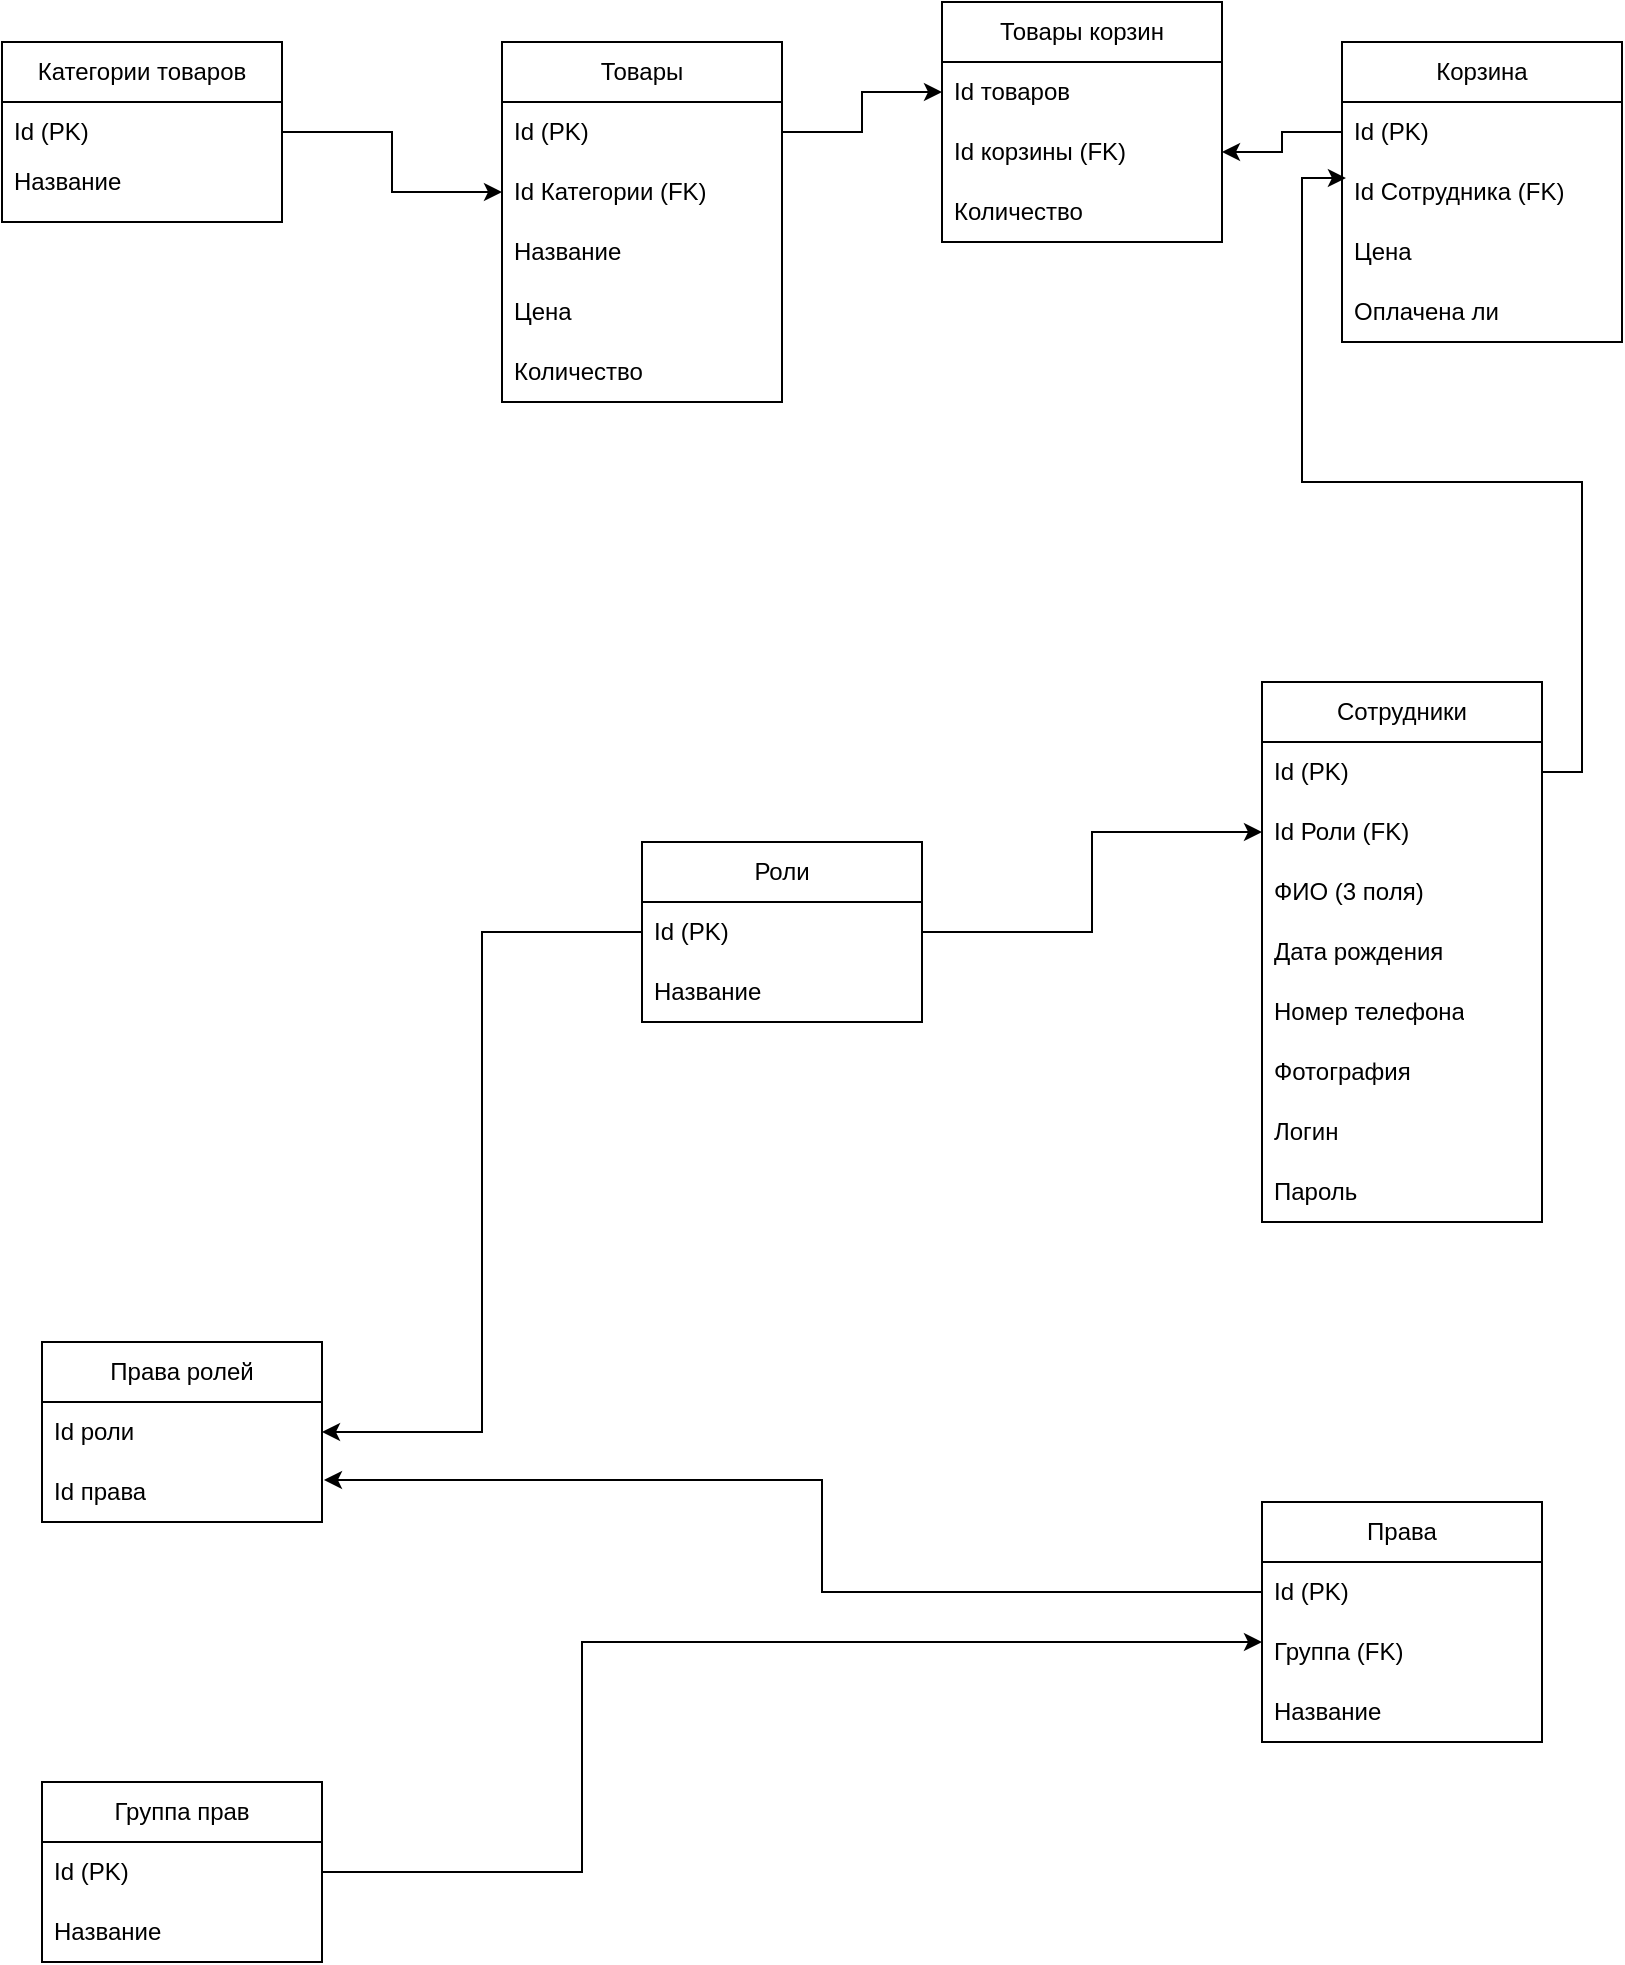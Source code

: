 <mxfile version="24.6.4" type="device">
  <diagram name="Страница — 1" id="CcEPx4oecjYGk3mtRgMU">
    <mxGraphModel dx="2233" dy="1140" grid="1" gridSize="10" guides="1" tooltips="1" connect="1" arrows="1" fold="1" page="1" pageScale="1" pageWidth="827" pageHeight="1169" math="0" shadow="0">
      <root>
        <mxCell id="0" />
        <mxCell id="1" parent="0" />
        <mxCell id="T_3XjaEELYVIqu0VH1Q0-2" value="Товары" style="swimlane;fontStyle=0;childLayout=stackLayout;horizontal=1;startSize=30;horizontalStack=0;resizeParent=1;resizeParentMax=0;resizeLast=0;collapsible=1;marginBottom=0;whiteSpace=wrap;html=1;" parent="1" vertex="1">
          <mxGeometry x="260" y="40" width="140" height="180" as="geometry" />
        </mxCell>
        <mxCell id="T_3XjaEELYVIqu0VH1Q0-3" value="Id (PK)" style="text;strokeColor=none;fillColor=none;align=left;verticalAlign=middle;spacingLeft=4;spacingRight=4;overflow=hidden;points=[[0,0.5],[1,0.5]];portConstraint=eastwest;rotatable=0;whiteSpace=wrap;html=1;" parent="T_3XjaEELYVIqu0VH1Q0-2" vertex="1">
          <mxGeometry y="30" width="140" height="30" as="geometry" />
        </mxCell>
        <mxCell id="T_3XjaEELYVIqu0VH1Q0-12" value="Id Категории (FK)" style="text;strokeColor=none;fillColor=none;align=left;verticalAlign=middle;spacingLeft=4;spacingRight=4;overflow=hidden;points=[[0,0.5],[1,0.5]];portConstraint=eastwest;rotatable=0;whiteSpace=wrap;html=1;" parent="T_3XjaEELYVIqu0VH1Q0-2" vertex="1">
          <mxGeometry y="60" width="140" height="30" as="geometry" />
        </mxCell>
        <mxCell id="T_3XjaEELYVIqu0VH1Q0-4" value="Название" style="text;strokeColor=none;fillColor=none;align=left;verticalAlign=middle;spacingLeft=4;spacingRight=4;overflow=hidden;points=[[0,0.5],[1,0.5]];portConstraint=eastwest;rotatable=0;whiteSpace=wrap;html=1;" parent="T_3XjaEELYVIqu0VH1Q0-2" vertex="1">
          <mxGeometry y="90" width="140" height="30" as="geometry" />
        </mxCell>
        <mxCell id="T_3XjaEELYVIqu0VH1Q0-10" value="Цена" style="text;strokeColor=none;fillColor=none;align=left;verticalAlign=middle;spacingLeft=4;spacingRight=4;overflow=hidden;points=[[0,0.5],[1,0.5]];portConstraint=eastwest;rotatable=0;whiteSpace=wrap;html=1;" parent="T_3XjaEELYVIqu0VH1Q0-2" vertex="1">
          <mxGeometry y="120" width="140" height="30" as="geometry" />
        </mxCell>
        <mxCell id="T_3XjaEELYVIqu0VH1Q0-11" value="Количество" style="text;strokeColor=none;fillColor=none;align=left;verticalAlign=middle;spacingLeft=4;spacingRight=4;overflow=hidden;points=[[0,0.5],[1,0.5]];portConstraint=eastwest;rotatable=0;whiteSpace=wrap;html=1;" parent="T_3XjaEELYVIqu0VH1Q0-2" vertex="1">
          <mxGeometry y="150" width="140" height="30" as="geometry" />
        </mxCell>
        <mxCell id="T_3XjaEELYVIqu0VH1Q0-13" value="Категории товаров" style="swimlane;fontStyle=0;childLayout=stackLayout;horizontal=1;startSize=30;horizontalStack=0;resizeParent=1;resizeParentMax=0;resizeLast=0;collapsible=1;marginBottom=0;whiteSpace=wrap;html=1;" parent="1" vertex="1">
          <mxGeometry x="10" y="40" width="140" height="90" as="geometry" />
        </mxCell>
        <mxCell id="T_3XjaEELYVIqu0VH1Q0-14" value="Id (PK)" style="text;strokeColor=none;fillColor=none;align=left;verticalAlign=middle;spacingLeft=4;spacingRight=4;overflow=hidden;points=[[0,0.5],[1,0.5]];portConstraint=eastwest;rotatable=0;whiteSpace=wrap;html=1;" parent="T_3XjaEELYVIqu0VH1Q0-13" vertex="1">
          <mxGeometry y="30" width="140" height="30" as="geometry" />
        </mxCell>
        <mxCell id="T_3XjaEELYVIqu0VH1Q0-15" value="Название&lt;div&gt;&lt;div&gt;&lt;br&gt;&lt;/div&gt;&lt;/div&gt;" style="text;strokeColor=none;fillColor=none;align=left;verticalAlign=middle;spacingLeft=4;spacingRight=4;overflow=hidden;points=[[0,0.5],[1,0.5]];portConstraint=eastwest;rotatable=0;whiteSpace=wrap;html=1;" parent="T_3XjaEELYVIqu0VH1Q0-13" vertex="1">
          <mxGeometry y="60" width="140" height="30" as="geometry" />
        </mxCell>
        <mxCell id="T_3XjaEELYVIqu0VH1Q0-20" style="edgeStyle=orthogonalEdgeStyle;rounded=0;orthogonalLoop=1;jettySize=auto;html=1;entryX=0;entryY=0.5;entryDx=0;entryDy=0;" parent="1" source="T_3XjaEELYVIqu0VH1Q0-14" target="T_3XjaEELYVIqu0VH1Q0-12" edge="1">
          <mxGeometry relative="1" as="geometry" />
        </mxCell>
        <mxCell id="T_3XjaEELYVIqu0VH1Q0-21" value="Сотрудники" style="swimlane;fontStyle=0;childLayout=stackLayout;horizontal=1;startSize=30;horizontalStack=0;resizeParent=1;resizeParentMax=0;resizeLast=0;collapsible=1;marginBottom=0;whiteSpace=wrap;html=1;" parent="1" vertex="1">
          <mxGeometry x="640" y="360" width="140" height="270" as="geometry" />
        </mxCell>
        <mxCell id="T_3XjaEELYVIqu0VH1Q0-22" value="Id (PK)" style="text;strokeColor=none;fillColor=none;align=left;verticalAlign=middle;spacingLeft=4;spacingRight=4;overflow=hidden;points=[[0,0.5],[1,0.5]];portConstraint=eastwest;rotatable=0;whiteSpace=wrap;html=1;" parent="T_3XjaEELYVIqu0VH1Q0-21" vertex="1">
          <mxGeometry y="30" width="140" height="30" as="geometry" />
        </mxCell>
        <mxCell id="T_3XjaEELYVIqu0VH1Q0-28" value="Id Роли (FK)" style="text;strokeColor=none;fillColor=none;align=left;verticalAlign=middle;spacingLeft=4;spacingRight=4;overflow=hidden;points=[[0,0.5],[1,0.5]];portConstraint=eastwest;rotatable=0;whiteSpace=wrap;html=1;" parent="T_3XjaEELYVIqu0VH1Q0-21" vertex="1">
          <mxGeometry y="60" width="140" height="30" as="geometry" />
        </mxCell>
        <mxCell id="T_3XjaEELYVIqu0VH1Q0-23" value="ФИО (3 поля)" style="text;strokeColor=none;fillColor=none;align=left;verticalAlign=middle;spacingLeft=4;spacingRight=4;overflow=hidden;points=[[0,0.5],[1,0.5]];portConstraint=eastwest;rotatable=0;whiteSpace=wrap;html=1;" parent="T_3XjaEELYVIqu0VH1Q0-21" vertex="1">
          <mxGeometry y="90" width="140" height="30" as="geometry" />
        </mxCell>
        <mxCell id="T_3XjaEELYVIqu0VH1Q0-25" value="Дата рождения" style="text;strokeColor=none;fillColor=none;align=left;verticalAlign=middle;spacingLeft=4;spacingRight=4;overflow=hidden;points=[[0,0.5],[1,0.5]];portConstraint=eastwest;rotatable=0;whiteSpace=wrap;html=1;" parent="T_3XjaEELYVIqu0VH1Q0-21" vertex="1">
          <mxGeometry y="120" width="140" height="30" as="geometry" />
        </mxCell>
        <mxCell id="T_3XjaEELYVIqu0VH1Q0-26" value="Номер телефона" style="text;strokeColor=none;fillColor=none;align=left;verticalAlign=middle;spacingLeft=4;spacingRight=4;overflow=hidden;points=[[0,0.5],[1,0.5]];portConstraint=eastwest;rotatable=0;whiteSpace=wrap;html=1;" parent="T_3XjaEELYVIqu0VH1Q0-21" vertex="1">
          <mxGeometry y="150" width="140" height="30" as="geometry" />
        </mxCell>
        <mxCell id="T_3XjaEELYVIqu0VH1Q0-27" value="Фотография" style="text;strokeColor=none;fillColor=none;align=left;verticalAlign=middle;spacingLeft=4;spacingRight=4;overflow=hidden;points=[[0,0.5],[1,0.5]];portConstraint=eastwest;rotatable=0;whiteSpace=wrap;html=1;" parent="T_3XjaEELYVIqu0VH1Q0-21" vertex="1">
          <mxGeometry y="180" width="140" height="30" as="geometry" />
        </mxCell>
        <mxCell id="T_3XjaEELYVIqu0VH1Q0-29" value="Логин" style="text;strokeColor=none;fillColor=none;align=left;verticalAlign=middle;spacingLeft=4;spacingRight=4;overflow=hidden;points=[[0,0.5],[1,0.5]];portConstraint=eastwest;rotatable=0;whiteSpace=wrap;html=1;" parent="T_3XjaEELYVIqu0VH1Q0-21" vertex="1">
          <mxGeometry y="210" width="140" height="30" as="geometry" />
        </mxCell>
        <mxCell id="T_3XjaEELYVIqu0VH1Q0-24" value="Пароль" style="text;strokeColor=none;fillColor=none;align=left;verticalAlign=middle;spacingLeft=4;spacingRight=4;overflow=hidden;points=[[0,0.5],[1,0.5]];portConstraint=eastwest;rotatable=0;whiteSpace=wrap;html=1;" parent="T_3XjaEELYVIqu0VH1Q0-21" vertex="1">
          <mxGeometry y="240" width="140" height="30" as="geometry" />
        </mxCell>
        <mxCell id="T_3XjaEELYVIqu0VH1Q0-30" value="Роли" style="swimlane;fontStyle=0;childLayout=stackLayout;horizontal=1;startSize=30;horizontalStack=0;resizeParent=1;resizeParentMax=0;resizeLast=0;collapsible=1;marginBottom=0;whiteSpace=wrap;html=1;" parent="1" vertex="1">
          <mxGeometry x="330" y="440" width="140" height="90" as="geometry" />
        </mxCell>
        <mxCell id="T_3XjaEELYVIqu0VH1Q0-31" value="Id (PK)" style="text;strokeColor=none;fillColor=none;align=left;verticalAlign=middle;spacingLeft=4;spacingRight=4;overflow=hidden;points=[[0,0.5],[1,0.5]];portConstraint=eastwest;rotatable=0;whiteSpace=wrap;html=1;" parent="T_3XjaEELYVIqu0VH1Q0-30" vertex="1">
          <mxGeometry y="30" width="140" height="30" as="geometry" />
        </mxCell>
        <mxCell id="T_3XjaEELYVIqu0VH1Q0-32" value="Название" style="text;strokeColor=none;fillColor=none;align=left;verticalAlign=middle;spacingLeft=4;spacingRight=4;overflow=hidden;points=[[0,0.5],[1,0.5]];portConstraint=eastwest;rotatable=0;whiteSpace=wrap;html=1;" parent="T_3XjaEELYVIqu0VH1Q0-30" vertex="1">
          <mxGeometry y="60" width="140" height="30" as="geometry" />
        </mxCell>
        <mxCell id="T_3XjaEELYVIqu0VH1Q0-35" style="edgeStyle=orthogonalEdgeStyle;rounded=0;orthogonalLoop=1;jettySize=auto;html=1;entryX=0;entryY=0.5;entryDx=0;entryDy=0;" parent="1" source="T_3XjaEELYVIqu0VH1Q0-31" target="T_3XjaEELYVIqu0VH1Q0-28" edge="1">
          <mxGeometry relative="1" as="geometry" />
        </mxCell>
        <mxCell id="T_3XjaEELYVIqu0VH1Q0-36" value="Права" style="swimlane;fontStyle=0;childLayout=stackLayout;horizontal=1;startSize=30;horizontalStack=0;resizeParent=1;resizeParentMax=0;resizeLast=0;collapsible=1;marginBottom=0;whiteSpace=wrap;html=1;" parent="1" vertex="1">
          <mxGeometry x="640" y="770" width="140" height="120" as="geometry" />
        </mxCell>
        <mxCell id="T_3XjaEELYVIqu0VH1Q0-37" value="Id (PK)" style="text;strokeColor=none;fillColor=none;align=left;verticalAlign=middle;spacingLeft=4;spacingRight=4;overflow=hidden;points=[[0,0.5],[1,0.5]];portConstraint=eastwest;rotatable=0;whiteSpace=wrap;html=1;" parent="T_3XjaEELYVIqu0VH1Q0-36" vertex="1">
          <mxGeometry y="30" width="140" height="30" as="geometry" />
        </mxCell>
        <mxCell id="T_3XjaEELYVIqu0VH1Q0-38" value="Группа (FK)" style="text;strokeColor=none;fillColor=none;align=left;verticalAlign=middle;spacingLeft=4;spacingRight=4;overflow=hidden;points=[[0,0.5],[1,0.5]];portConstraint=eastwest;rotatable=0;whiteSpace=wrap;html=1;" parent="T_3XjaEELYVIqu0VH1Q0-36" vertex="1">
          <mxGeometry y="60" width="140" height="30" as="geometry" />
        </mxCell>
        <mxCell id="T_3XjaEELYVIqu0VH1Q0-44" value="Название" style="text;strokeColor=none;fillColor=none;align=left;verticalAlign=middle;spacingLeft=4;spacingRight=4;overflow=hidden;points=[[0,0.5],[1,0.5]];portConstraint=eastwest;rotatable=0;whiteSpace=wrap;html=1;" parent="T_3XjaEELYVIqu0VH1Q0-36" vertex="1">
          <mxGeometry y="90" width="140" height="30" as="geometry" />
        </mxCell>
        <mxCell id="T_3XjaEELYVIqu0VH1Q0-45" style="edgeStyle=orthogonalEdgeStyle;rounded=0;orthogonalLoop=1;jettySize=auto;html=1;" parent="1" source="T_3XjaEELYVIqu0VH1Q0-40" target="T_3XjaEELYVIqu0VH1Q0-38" edge="1">
          <mxGeometry relative="1" as="geometry">
            <Array as="points">
              <mxPoint x="300" y="955" />
              <mxPoint x="300" y="840" />
            </Array>
          </mxGeometry>
        </mxCell>
        <mxCell id="T_3XjaEELYVIqu0VH1Q0-40" value="Группа прав" style="swimlane;fontStyle=0;childLayout=stackLayout;horizontal=1;startSize=30;horizontalStack=0;resizeParent=1;resizeParentMax=0;resizeLast=0;collapsible=1;marginBottom=0;whiteSpace=wrap;html=1;" parent="1" vertex="1">
          <mxGeometry x="30" y="910" width="140" height="90" as="geometry" />
        </mxCell>
        <mxCell id="T_3XjaEELYVIqu0VH1Q0-41" value="Id (PK)" style="text;strokeColor=none;fillColor=none;align=left;verticalAlign=middle;spacingLeft=4;spacingRight=4;overflow=hidden;points=[[0,0.5],[1,0.5]];portConstraint=eastwest;rotatable=0;whiteSpace=wrap;html=1;" parent="T_3XjaEELYVIqu0VH1Q0-40" vertex="1">
          <mxGeometry y="30" width="140" height="30" as="geometry" />
        </mxCell>
        <mxCell id="T_3XjaEELYVIqu0VH1Q0-42" value="Название" style="text;strokeColor=none;fillColor=none;align=left;verticalAlign=middle;spacingLeft=4;spacingRight=4;overflow=hidden;points=[[0,0.5],[1,0.5]];portConstraint=eastwest;rotatable=0;whiteSpace=wrap;html=1;" parent="T_3XjaEELYVIqu0VH1Q0-40" vertex="1">
          <mxGeometry y="60" width="140" height="30" as="geometry" />
        </mxCell>
        <mxCell id="T_3XjaEELYVIqu0VH1Q0-47" value="Права ролей" style="swimlane;fontStyle=0;childLayout=stackLayout;horizontal=1;startSize=30;horizontalStack=0;resizeParent=1;resizeParentMax=0;resizeLast=0;collapsible=1;marginBottom=0;whiteSpace=wrap;html=1;" parent="1" vertex="1">
          <mxGeometry x="30" y="690" width="140" height="90" as="geometry" />
        </mxCell>
        <mxCell id="T_3XjaEELYVIqu0VH1Q0-49" value="Id роли" style="text;strokeColor=none;fillColor=none;align=left;verticalAlign=middle;spacingLeft=4;spacingRight=4;overflow=hidden;points=[[0,0.5],[1,0.5]];portConstraint=eastwest;rotatable=0;whiteSpace=wrap;html=1;" parent="T_3XjaEELYVIqu0VH1Q0-47" vertex="1">
          <mxGeometry y="30" width="140" height="30" as="geometry" />
        </mxCell>
        <mxCell id="T_3XjaEELYVIqu0VH1Q0-50" value="Id права" style="text;strokeColor=none;fillColor=none;align=left;verticalAlign=middle;spacingLeft=4;spacingRight=4;overflow=hidden;points=[[0,0.5],[1,0.5]];portConstraint=eastwest;rotatable=0;whiteSpace=wrap;html=1;" parent="T_3XjaEELYVIqu0VH1Q0-47" vertex="1">
          <mxGeometry y="60" width="140" height="30" as="geometry" />
        </mxCell>
        <mxCell id="T_3XjaEELYVIqu0VH1Q0-52" style="edgeStyle=orthogonalEdgeStyle;rounded=0;orthogonalLoop=1;jettySize=auto;html=1;entryX=1;entryY=0.5;entryDx=0;entryDy=0;" parent="1" source="T_3XjaEELYVIqu0VH1Q0-31" target="T_3XjaEELYVIqu0VH1Q0-49" edge="1">
          <mxGeometry relative="1" as="geometry" />
        </mxCell>
        <mxCell id="T_3XjaEELYVIqu0VH1Q0-53" style="edgeStyle=orthogonalEdgeStyle;rounded=0;orthogonalLoop=1;jettySize=auto;html=1;entryX=1.007;entryY=0.3;entryDx=0;entryDy=0;entryPerimeter=0;" parent="1" source="T_3XjaEELYVIqu0VH1Q0-37" target="T_3XjaEELYVIqu0VH1Q0-50" edge="1">
          <mxGeometry relative="1" as="geometry">
            <Array as="points">
              <mxPoint x="420" y="815" />
              <mxPoint x="420" y="759" />
            </Array>
          </mxGeometry>
        </mxCell>
        <mxCell id="T_3XjaEELYVIqu0VH1Q0-55" value="Корзина" style="swimlane;fontStyle=0;childLayout=stackLayout;horizontal=1;startSize=30;horizontalStack=0;resizeParent=1;resizeParentMax=0;resizeLast=0;collapsible=1;marginBottom=0;whiteSpace=wrap;html=1;" parent="1" vertex="1">
          <mxGeometry x="680" y="40" width="140" height="150" as="geometry" />
        </mxCell>
        <mxCell id="T_3XjaEELYVIqu0VH1Q0-56" value="Id (PK)" style="text;strokeColor=none;fillColor=none;align=left;verticalAlign=middle;spacingLeft=4;spacingRight=4;overflow=hidden;points=[[0,0.5],[1,0.5]];portConstraint=eastwest;rotatable=0;whiteSpace=wrap;html=1;" parent="T_3XjaEELYVIqu0VH1Q0-55" vertex="1">
          <mxGeometry y="30" width="140" height="30" as="geometry" />
        </mxCell>
        <mxCell id="T_3XjaEELYVIqu0VH1Q0-65" value="Id Сотрудника (FK)" style="text;strokeColor=none;fillColor=none;align=left;verticalAlign=middle;spacingLeft=4;spacingRight=4;overflow=hidden;points=[[0,0.5],[1,0.5]];portConstraint=eastwest;rotatable=0;whiteSpace=wrap;html=1;" parent="T_3XjaEELYVIqu0VH1Q0-55" vertex="1">
          <mxGeometry y="60" width="140" height="30" as="geometry" />
        </mxCell>
        <mxCell id="T_3XjaEELYVIqu0VH1Q0-57" value="Цена" style="text;strokeColor=none;fillColor=none;align=left;verticalAlign=middle;spacingLeft=4;spacingRight=4;overflow=hidden;points=[[0,0.5],[1,0.5]];portConstraint=eastwest;rotatable=0;whiteSpace=wrap;html=1;" parent="T_3XjaEELYVIqu0VH1Q0-55" vertex="1">
          <mxGeometry y="90" width="140" height="30" as="geometry" />
        </mxCell>
        <mxCell id="T_3XjaEELYVIqu0VH1Q0-67" value="Оплачена ли" style="text;strokeColor=none;fillColor=none;align=left;verticalAlign=middle;spacingLeft=4;spacingRight=4;overflow=hidden;points=[[0,0.5],[1,0.5]];portConstraint=eastwest;rotatable=0;whiteSpace=wrap;html=1;" parent="T_3XjaEELYVIqu0VH1Q0-55" vertex="1">
          <mxGeometry y="120" width="140" height="30" as="geometry" />
        </mxCell>
        <mxCell id="T_3XjaEELYVIqu0VH1Q0-59" value="Товары корзин" style="swimlane;fontStyle=0;childLayout=stackLayout;horizontal=1;startSize=30;horizontalStack=0;resizeParent=1;resizeParentMax=0;resizeLast=0;collapsible=1;marginBottom=0;whiteSpace=wrap;html=1;" parent="1" vertex="1">
          <mxGeometry x="480" y="20" width="140" height="120" as="geometry" />
        </mxCell>
        <mxCell id="T_3XjaEELYVIqu0VH1Q0-60" value="Id товаров" style="text;strokeColor=none;fillColor=none;align=left;verticalAlign=middle;spacingLeft=4;spacingRight=4;overflow=hidden;points=[[0,0.5],[1,0.5]];portConstraint=eastwest;rotatable=0;whiteSpace=wrap;html=1;" parent="T_3XjaEELYVIqu0VH1Q0-59" vertex="1">
          <mxGeometry y="30" width="140" height="30" as="geometry" />
        </mxCell>
        <mxCell id="T_3XjaEELYVIqu0VH1Q0-61" value="Id корзины (FK)" style="text;strokeColor=none;fillColor=none;align=left;verticalAlign=middle;spacingLeft=4;spacingRight=4;overflow=hidden;points=[[0,0.5],[1,0.5]];portConstraint=eastwest;rotatable=0;whiteSpace=wrap;html=1;" parent="T_3XjaEELYVIqu0VH1Q0-59" vertex="1">
          <mxGeometry y="60" width="140" height="30" as="geometry" />
        </mxCell>
        <mxCell id="T_3XjaEELYVIqu0VH1Q0-62" value="Количество" style="text;strokeColor=none;fillColor=none;align=left;verticalAlign=middle;spacingLeft=4;spacingRight=4;overflow=hidden;points=[[0,0.5],[1,0.5]];portConstraint=eastwest;rotatable=0;whiteSpace=wrap;html=1;" parent="T_3XjaEELYVIqu0VH1Q0-59" vertex="1">
          <mxGeometry y="90" width="140" height="30" as="geometry" />
        </mxCell>
        <mxCell id="T_3XjaEELYVIqu0VH1Q0-63" style="edgeStyle=orthogonalEdgeStyle;rounded=0;orthogonalLoop=1;jettySize=auto;html=1;entryX=1;entryY=0.5;entryDx=0;entryDy=0;" parent="1" source="T_3XjaEELYVIqu0VH1Q0-56" target="T_3XjaEELYVIqu0VH1Q0-61" edge="1">
          <mxGeometry relative="1" as="geometry" />
        </mxCell>
        <mxCell id="T_3XjaEELYVIqu0VH1Q0-64" style="edgeStyle=orthogonalEdgeStyle;rounded=0;orthogonalLoop=1;jettySize=auto;html=1;entryX=0;entryY=0.5;entryDx=0;entryDy=0;" parent="1" source="T_3XjaEELYVIqu0VH1Q0-3" target="T_3XjaEELYVIqu0VH1Q0-60" edge="1">
          <mxGeometry relative="1" as="geometry" />
        </mxCell>
        <mxCell id="d7k7aOHSvo4d3X3UwNrR-2" style="edgeStyle=orthogonalEdgeStyle;rounded=0;orthogonalLoop=1;jettySize=auto;html=1;entryX=0.014;entryY=0.267;entryDx=0;entryDy=0;entryPerimeter=0;" edge="1" parent="1" source="T_3XjaEELYVIqu0VH1Q0-22" target="T_3XjaEELYVIqu0VH1Q0-65">
          <mxGeometry relative="1" as="geometry" />
        </mxCell>
      </root>
    </mxGraphModel>
  </diagram>
</mxfile>
